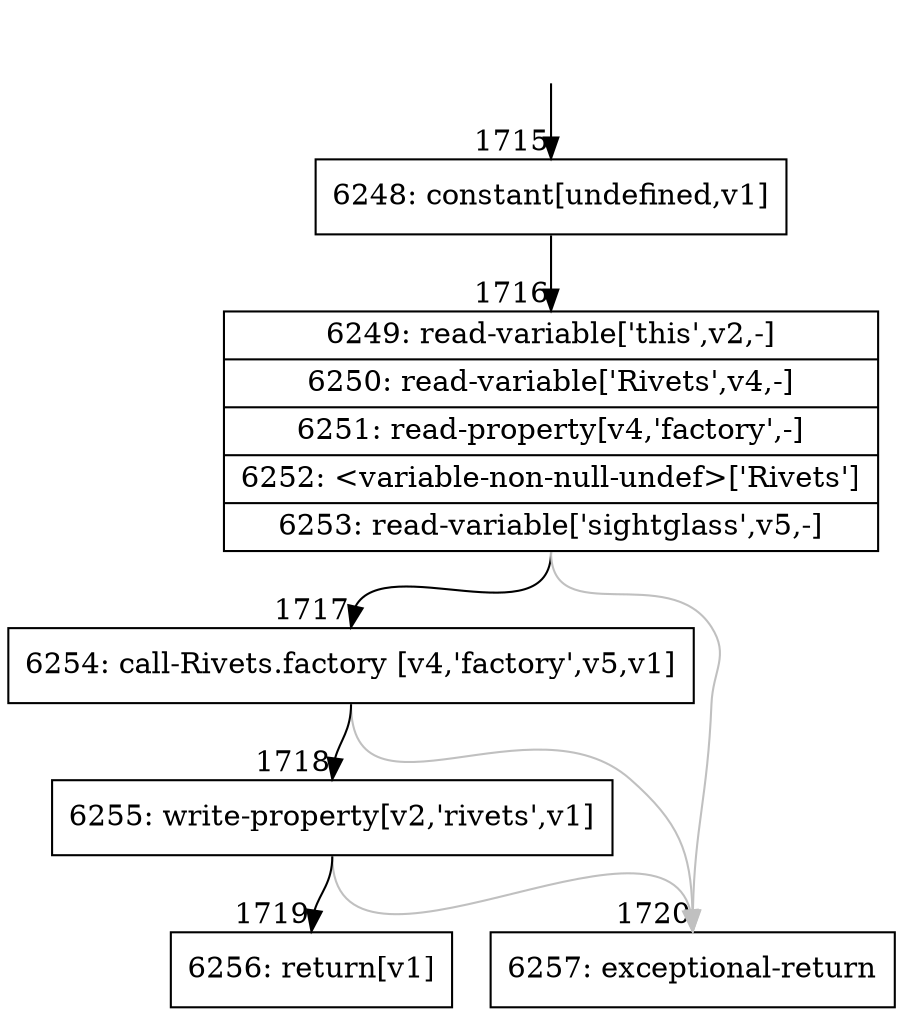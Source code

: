digraph {
rankdir="TD"
BB_entry129[shape=none,label=""];
BB_entry129 -> BB1715 [tailport=s, headport=n, headlabel="    1715"]
BB1715 [shape=record label="{6248: constant[undefined,v1]}" ] 
BB1715 -> BB1716 [tailport=s, headport=n, headlabel="      1716"]
BB1716 [shape=record label="{6249: read-variable['this',v2,-]|6250: read-variable['Rivets',v4,-]|6251: read-property[v4,'factory',-]|6252: \<variable-non-null-undef\>['Rivets']|6253: read-variable['sightglass',v5,-]}" ] 
BB1716 -> BB1717 [tailport=s, headport=n, headlabel="      1717"]
BB1716 -> BB1720 [tailport=s, headport=n, color=gray, headlabel="      1720"]
BB1717 [shape=record label="{6254: call-Rivets.factory [v4,'factory',v5,v1]}" ] 
BB1717 -> BB1718 [tailport=s, headport=n, headlabel="      1718"]
BB1717 -> BB1720 [tailport=s, headport=n, color=gray]
BB1718 [shape=record label="{6255: write-property[v2,'rivets',v1]}" ] 
BB1718 -> BB1719 [tailport=s, headport=n, headlabel="      1719"]
BB1718 -> BB1720 [tailport=s, headport=n, color=gray]
BB1719 [shape=record label="{6256: return[v1]}" ] 
BB1720 [shape=record label="{6257: exceptional-return}" ] 
//#$~ 1379
}
